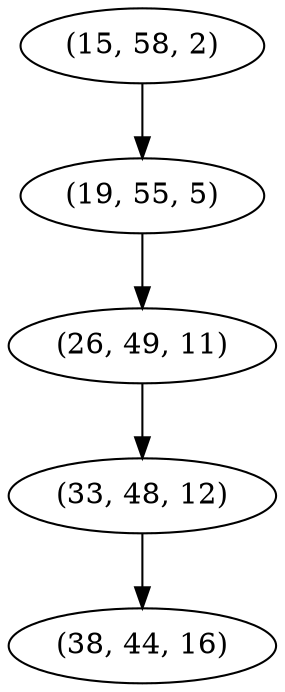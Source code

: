 digraph tree {
    "(15, 58, 2)";
    "(19, 55, 5)";
    "(26, 49, 11)";
    "(33, 48, 12)";
    "(38, 44, 16)";
    "(15, 58, 2)" -> "(19, 55, 5)";
    "(19, 55, 5)" -> "(26, 49, 11)";
    "(26, 49, 11)" -> "(33, 48, 12)";
    "(33, 48, 12)" -> "(38, 44, 16)";
}
